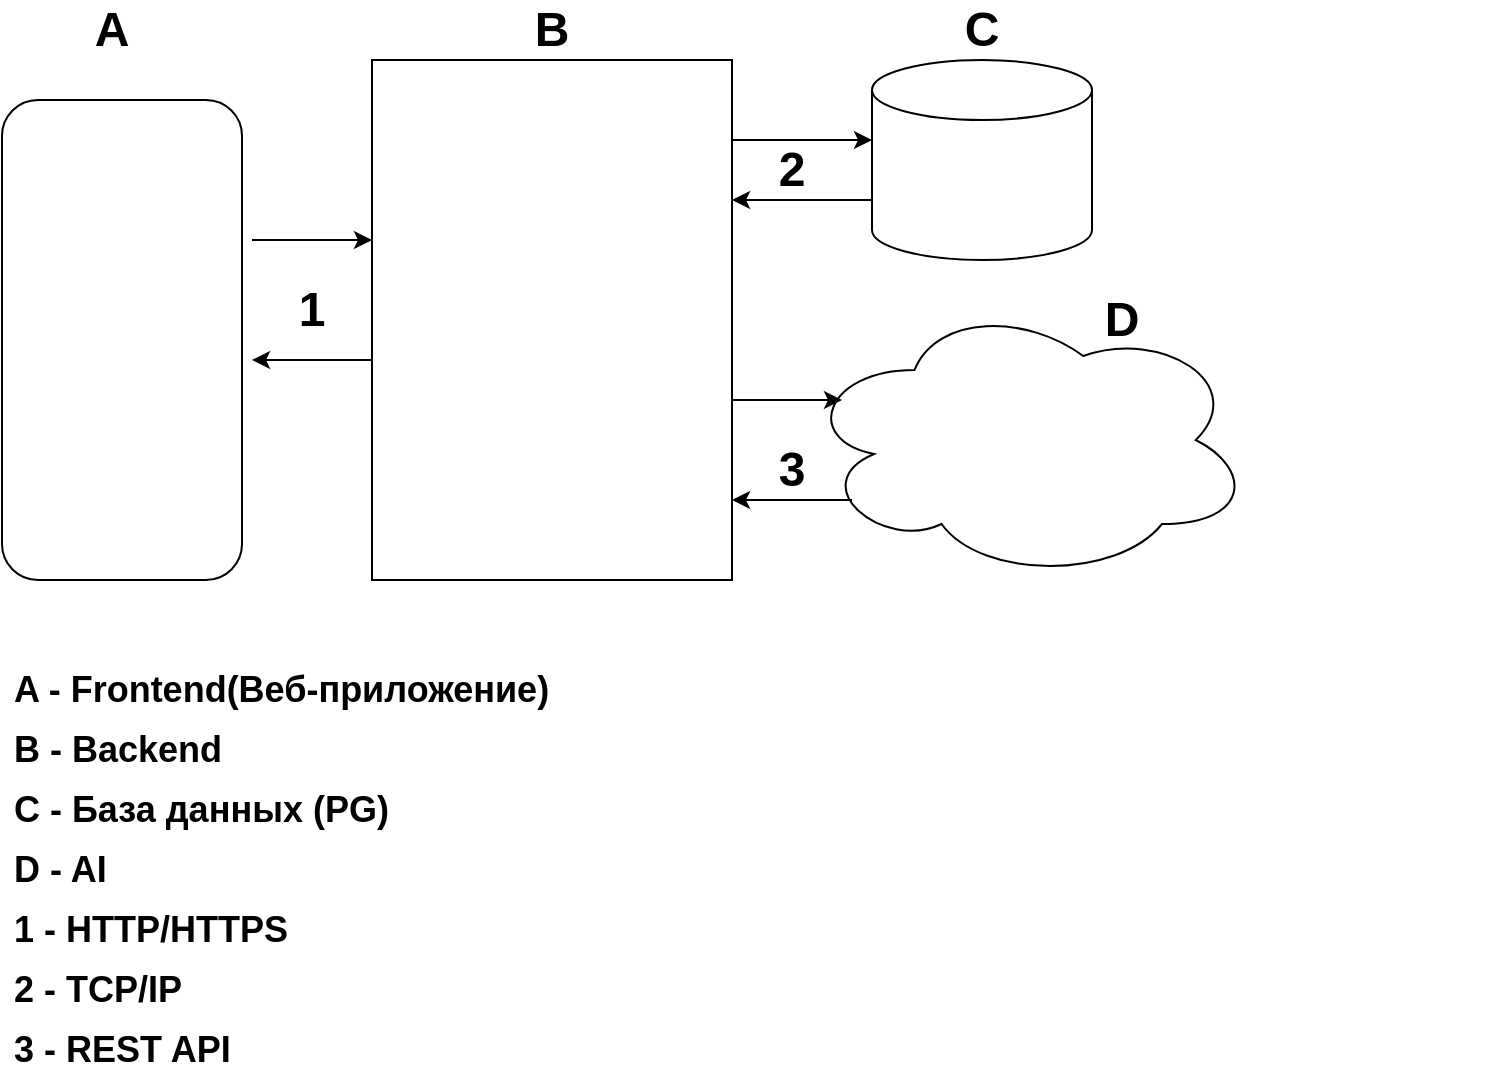 <mxfile version="27.2.0">
  <diagram name="Страница — 1" id="o4GE4HBxgImHae77Xjh0">
    <mxGraphModel dx="1665" dy="785" grid="1" gridSize="10" guides="1" tooltips="1" connect="1" arrows="1" fold="1" page="1" pageScale="1" pageWidth="827" pageHeight="1169" math="0" shadow="0">
      <root>
        <mxCell id="0" />
        <mxCell id="1" parent="0" />
        <mxCell id="mfYagniKOFgP6CYpXVSa-9" value="" style="edgeStyle=orthogonalEdgeStyle;rounded=0;orthogonalLoop=1;jettySize=auto;html=1;" parent="1" target="mfYagniKOFgP6CYpXVSa-4" edge="1">
          <mxGeometry relative="1" as="geometry">
            <Array as="points">
              <mxPoint x="245" y="190" />
              <mxPoint x="245" y="190" />
            </Array>
            <mxPoint x="215" y="190" as="sourcePoint" />
          </mxGeometry>
        </mxCell>
        <mxCell id="mfYagniKOFgP6CYpXVSa-10" value="" style="edgeStyle=orthogonalEdgeStyle;rounded=0;orthogonalLoop=1;jettySize=auto;html=1;" parent="1" source="mfYagniKOFgP6CYpXVSa-4" target="mfYagniKOFgP6CYpXVSa-5" edge="1">
          <mxGeometry relative="1" as="geometry">
            <Array as="points">
              <mxPoint x="490" y="140" />
              <mxPoint x="490" y="140" />
            </Array>
          </mxGeometry>
        </mxCell>
        <mxCell id="mfYagniKOFgP6CYpXVSa-4" value="" style="rounded=0;whiteSpace=wrap;html=1;" parent="1" vertex="1">
          <mxGeometry x="275" y="100" width="180" height="260" as="geometry" />
        </mxCell>
        <mxCell id="mfYagniKOFgP6CYpXVSa-5" value="" style="shape=cylinder3;whiteSpace=wrap;html=1;boundedLbl=1;backgroundOutline=1;size=15;" parent="1" vertex="1">
          <mxGeometry x="525" y="100" width="110" height="100" as="geometry" />
        </mxCell>
        <mxCell id="mfYagniKOFgP6CYpXVSa-6" value="&lt;font style=&quot;font-size: 18px;&quot;&gt;&lt;b&gt;A - Frontend(Веб-приложение)&lt;/b&gt;&lt;/font&gt;" style="text;html=1;align=left;verticalAlign=middle;whiteSpace=wrap;rounded=0;" parent="1" vertex="1">
          <mxGeometry x="94" y="400" width="290" height="30" as="geometry" />
        </mxCell>
        <mxCell id="mfYagniKOFgP6CYpXVSa-7" value="&lt;font style=&quot;font-size: 18px;&quot;&gt;&lt;b&gt;B - Backend&lt;/b&gt;&lt;/font&gt;" style="text;html=1;align=left;verticalAlign=middle;whiteSpace=wrap;rounded=0;" parent="1" vertex="1">
          <mxGeometry x="94" y="430" width="240" height="30" as="geometry" />
        </mxCell>
        <mxCell id="mfYagniKOFgP6CYpXVSa-8" value="&lt;font style=&quot;font-size: 18px;&quot;&gt;&lt;b&gt;С - База данных (PG)&lt;/b&gt;&lt;/font&gt;" style="text;html=1;align=left;verticalAlign=middle;whiteSpace=wrap;rounded=0;" parent="1" vertex="1">
          <mxGeometry x="94" y="460" width="320" height="30" as="geometry" />
        </mxCell>
        <mxCell id="mfYagniKOFgP6CYpXVSa-11" value="&lt;font style=&quot;font-size: 24px;&quot;&gt;&lt;b&gt;1&lt;/b&gt;&lt;/font&gt;" style="text;html=1;align=center;verticalAlign=middle;whiteSpace=wrap;rounded=0;" parent="1" vertex="1">
          <mxGeometry x="215" y="210" width="60" height="30" as="geometry" />
        </mxCell>
        <mxCell id="mfYagniKOFgP6CYpXVSa-12" value="&lt;font style=&quot;font-size: 24px;&quot;&gt;&lt;b&gt;2&lt;/b&gt;&lt;/font&gt;" style="text;html=1;align=center;verticalAlign=middle;whiteSpace=wrap;rounded=0;" parent="1" vertex="1">
          <mxGeometry x="455" y="140" width="60" height="30" as="geometry" />
        </mxCell>
        <mxCell id="mfYagniKOFgP6CYpXVSa-13" value="&lt;font style=&quot;font-size: 24px;&quot;&gt;&lt;b&gt;А&lt;/b&gt;&lt;/font&gt;" style="text;html=1;align=center;verticalAlign=middle;whiteSpace=wrap;rounded=0;" parent="1" vertex="1">
          <mxGeometry x="115" y="70" width="60" height="30" as="geometry" />
        </mxCell>
        <mxCell id="mfYagniKOFgP6CYpXVSa-14" value="&lt;span style=&quot;font-size: 24px;&quot;&gt;&lt;b&gt;В&lt;/b&gt;&lt;/span&gt;" style="text;html=1;align=center;verticalAlign=middle;whiteSpace=wrap;rounded=0;" parent="1" vertex="1">
          <mxGeometry x="335" y="70" width="60" height="30" as="geometry" />
        </mxCell>
        <mxCell id="mfYagniKOFgP6CYpXVSa-15" value="&lt;font style=&quot;font-size: 24px;&quot;&gt;&lt;b&gt;С&lt;/b&gt;&lt;/font&gt;" style="text;html=1;align=center;verticalAlign=middle;whiteSpace=wrap;rounded=0;" parent="1" vertex="1">
          <mxGeometry x="550" y="70" width="60" height="30" as="geometry" />
        </mxCell>
        <mxCell id="mfYagniKOFgP6CYpXVSa-16" value="&lt;font style=&quot;font-size: 18px;&quot;&gt;&lt;b&gt;1 - &lt;/b&gt;&lt;/font&gt;&lt;span style=&quot;font-size: 18px;&quot;&gt;&lt;b&gt;HTTP/HTTPS&lt;/b&gt;&lt;/span&gt;" style="text;html=1;align=left;verticalAlign=middle;whiteSpace=wrap;rounded=0;" parent="1" vertex="1">
          <mxGeometry x="94" y="520" width="490" height="30" as="geometry" />
        </mxCell>
        <mxCell id="mfYagniKOFgP6CYpXVSa-17" value="&lt;font style=&quot;font-size: 18px;&quot;&gt;&lt;b&gt;2 - TCP/IP&lt;/b&gt;&lt;/font&gt;" style="text;html=1;align=left;verticalAlign=middle;whiteSpace=wrap;rounded=0;" parent="1" vertex="1">
          <mxGeometry x="94" y="550" width="740" height="30" as="geometry" />
        </mxCell>
        <mxCell id="zjhjJ-8QjE7yKrGN_aBC-5" value="" style="endArrow=classic;html=1;rounded=0;" parent="1" edge="1">
          <mxGeometry width="50" height="50" relative="1" as="geometry">
            <mxPoint x="275" y="250" as="sourcePoint" />
            <mxPoint x="215" y="250" as="targetPoint" />
          </mxGeometry>
        </mxCell>
        <mxCell id="zjhjJ-8QjE7yKrGN_aBC-6" style="edgeStyle=orthogonalEdgeStyle;rounded=0;orthogonalLoop=1;jettySize=auto;html=1;exitX=0.5;exitY=1;exitDx=0;exitDy=0;" parent="1" source="mfYagniKOFgP6CYpXVSa-12" target="mfYagniKOFgP6CYpXVSa-12" edge="1">
          <mxGeometry relative="1" as="geometry" />
        </mxCell>
        <mxCell id="zjhjJ-8QjE7yKrGN_aBC-7" value="" style="endArrow=classic;html=1;rounded=0;" parent="1" edge="1">
          <mxGeometry width="50" height="50" relative="1" as="geometry">
            <mxPoint x="525" y="170" as="sourcePoint" />
            <mxPoint x="455" y="170" as="targetPoint" />
          </mxGeometry>
        </mxCell>
        <mxCell id="kdZs4-k9UCqGVqIyDuSh-1" value="" style="rounded=1;whiteSpace=wrap;html=1;" parent="1" vertex="1">
          <mxGeometry x="90" y="120" width="120" height="240" as="geometry" />
        </mxCell>
        <mxCell id="IupR5ZRm3BY_QhgpdHhx-2" value="" style="ellipse;shape=cloud;whiteSpace=wrap;html=1;" vertex="1" parent="1">
          <mxGeometry x="490" y="220" width="225" height="140" as="geometry" />
        </mxCell>
        <mxCell id="IupR5ZRm3BY_QhgpdHhx-3" value="&lt;font style=&quot;font-size: 24px;&quot;&gt;&lt;b&gt;3&lt;/b&gt;&lt;/font&gt;" style="text;html=1;align=center;verticalAlign=middle;whiteSpace=wrap;rounded=0;" vertex="1" parent="1">
          <mxGeometry x="455" y="290" width="60" height="30" as="geometry" />
        </mxCell>
        <mxCell id="IupR5ZRm3BY_QhgpdHhx-4" value="&lt;span style=&quot;font-size: 24px;&quot;&gt;&lt;b&gt;D&lt;/b&gt;&lt;/span&gt;" style="text;html=1;align=center;verticalAlign=middle;whiteSpace=wrap;rounded=0;" vertex="1" parent="1">
          <mxGeometry x="620" y="215" width="60" height="30" as="geometry" />
        </mxCell>
        <mxCell id="IupR5ZRm3BY_QhgpdHhx-5" value="&lt;font style=&quot;font-size: 18px;&quot;&gt;&lt;b&gt;D - AI&lt;/b&gt;&lt;/font&gt;" style="text;html=1;align=left;verticalAlign=middle;whiteSpace=wrap;rounded=0;" vertex="1" parent="1">
          <mxGeometry x="94" y="490" width="320" height="30" as="geometry" />
        </mxCell>
        <mxCell id="IupR5ZRm3BY_QhgpdHhx-7" value="&lt;font style=&quot;font-size: 18px;&quot;&gt;&lt;b&gt;3 - REST API&lt;/b&gt;&lt;/font&gt;" style="text;html=1;align=left;verticalAlign=middle;whiteSpace=wrap;rounded=0;" vertex="1" parent="1">
          <mxGeometry x="94" y="580" width="740" height="30" as="geometry" />
        </mxCell>
        <mxCell id="IupR5ZRm3BY_QhgpdHhx-8" value="" style="edgeStyle=orthogonalEdgeStyle;rounded=0;orthogonalLoop=1;jettySize=auto;html=1;" edge="1" parent="1">
          <mxGeometry relative="1" as="geometry">
            <Array as="points">
              <mxPoint x="485" y="270" />
              <mxPoint x="485" y="270" />
            </Array>
            <mxPoint x="455" y="270" as="sourcePoint" />
            <mxPoint x="510" y="270" as="targetPoint" />
          </mxGeometry>
        </mxCell>
        <mxCell id="IupR5ZRm3BY_QhgpdHhx-9" value="" style="endArrow=classic;html=1;rounded=0;" edge="1" parent="1">
          <mxGeometry width="50" height="50" relative="1" as="geometry">
            <mxPoint x="515" y="320" as="sourcePoint" />
            <mxPoint x="455" y="320" as="targetPoint" />
          </mxGeometry>
        </mxCell>
      </root>
    </mxGraphModel>
  </diagram>
</mxfile>
